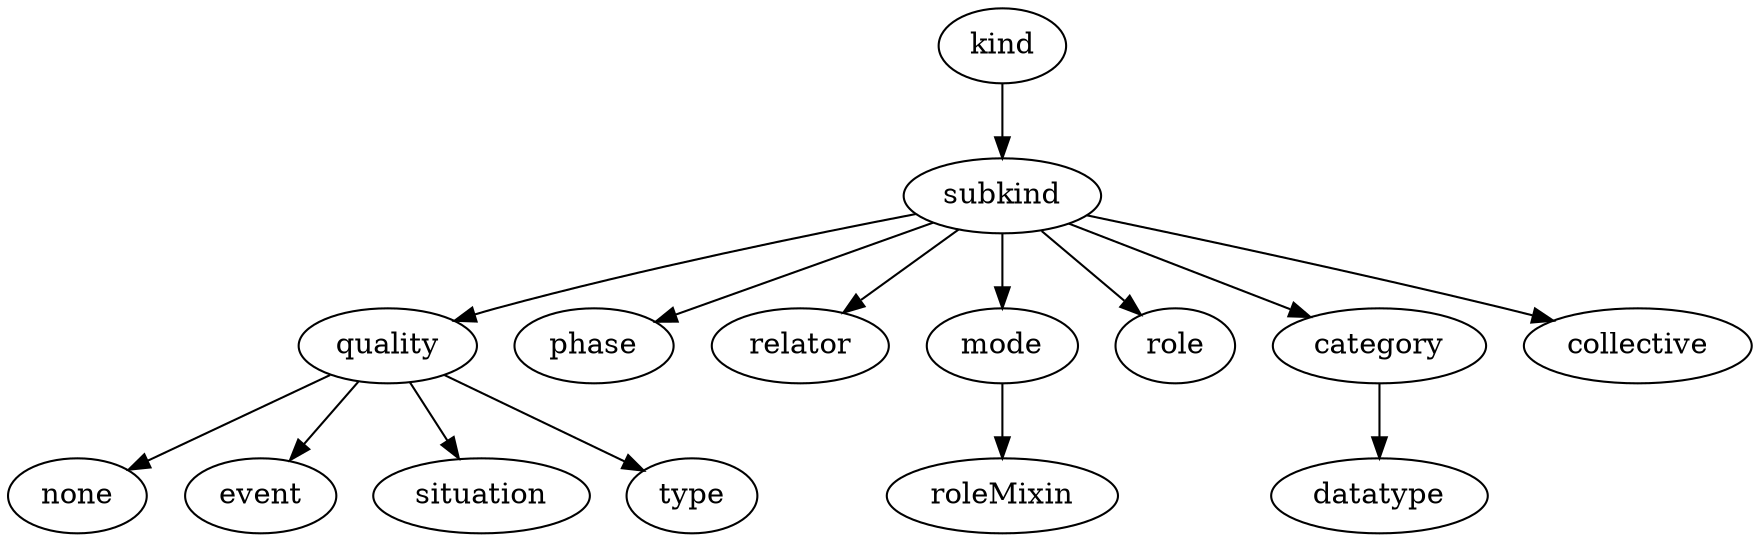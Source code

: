 strict digraph  {
kind;
subkind;
quality;
phase;
relator;
mode;
role;
category;
collective;
none;
event;
situation;
type;
roleMixin;
datatype;
kind -> subkind;
subkind -> quality;
subkind -> phase;
subkind -> relator;
subkind -> mode;
subkind -> role;
subkind -> category;
subkind -> collective;
quality -> none;
quality -> event;
quality -> situation;
quality -> type;
mode -> roleMixin;
category -> datatype;
}
